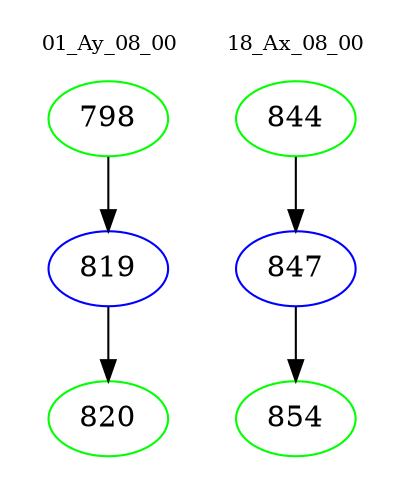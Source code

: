 digraph{
subgraph cluster_0 {
color = white
label = "01_Ay_08_00";
fontsize=10;
T0_798 [label="798", color="green"]
T0_798 -> T0_819 [color="black"]
T0_819 [label="819", color="blue"]
T0_819 -> T0_820 [color="black"]
T0_820 [label="820", color="green"]
}
subgraph cluster_1 {
color = white
label = "18_Ax_08_00";
fontsize=10;
T1_844 [label="844", color="green"]
T1_844 -> T1_847 [color="black"]
T1_847 [label="847", color="blue"]
T1_847 -> T1_854 [color="black"]
T1_854 [label="854", color="green"]
}
}
